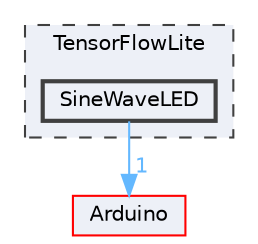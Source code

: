 digraph "TensorFlowLite/SineWaveLED"
{
 // LATEX_PDF_SIZE
  bgcolor="transparent";
  edge [fontname=Helvetica,fontsize=10,labelfontname=Helvetica,labelfontsize=10];
  node [fontname=Helvetica,fontsize=10,shape=box,height=0.2,width=0.4];
  compound=true
  subgraph clusterdir_5e6d31df197085d84a3ac901a0dd9c4a {
    graph [ bgcolor="#edf0f7", pencolor="grey25", label="TensorFlowLite", fontname=Helvetica,fontsize=10 style="filled,dashed", URL="dir_5e6d31df197085d84a3ac901a0dd9c4a.html",tooltip=""]
  dir_a8b478ba17eb83dc104999b02db57015 [label="SineWaveLED", fillcolor="#edf0f7", color="grey25", style="filled,bold", URL="dir_a8b478ba17eb83dc104999b02db57015.html",tooltip=""];
  }
  dir_a991eec27578c865874ede3d8ec657c2 [label="Arduino", fillcolor="#edf0f7", color="red", style="filled", URL="dir_a991eec27578c865874ede3d8ec657c2.html",tooltip=""];
  dir_a8b478ba17eb83dc104999b02db57015->dir_a991eec27578c865874ede3d8ec657c2 [headlabel="1", labeldistance=1.5 headhref="dir_000285_000014.html" href="dir_000285_000014.html" color="steelblue1" fontcolor="steelblue1"];
}
